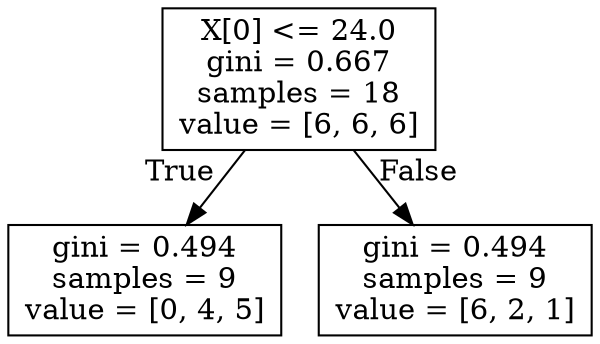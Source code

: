 digraph Tree {
node [shape=box] ;
0 [label="X[0] <= 24.0\ngini = 0.667\nsamples = 18\nvalue = [6, 6, 6]"] ;
1 [label="gini = 0.494\nsamples = 9\nvalue = [0, 4, 5]"] ;
0 -> 1 [labeldistance=2.5, labelangle=45, headlabel="True"] ;
2 [label="gini = 0.494\nsamples = 9\nvalue = [6, 2, 1]"] ;
0 -> 2 [labeldistance=2.5, labelangle=-45, headlabel="False"] ;
}